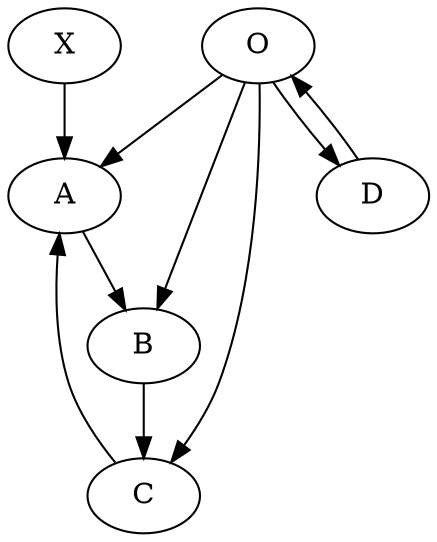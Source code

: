 
digraph {
	X -> A
    O -> A
    O -> B
    O -> C
    O -> D
    D -> O
    A -> B
    B -> C
    C -> A
}


